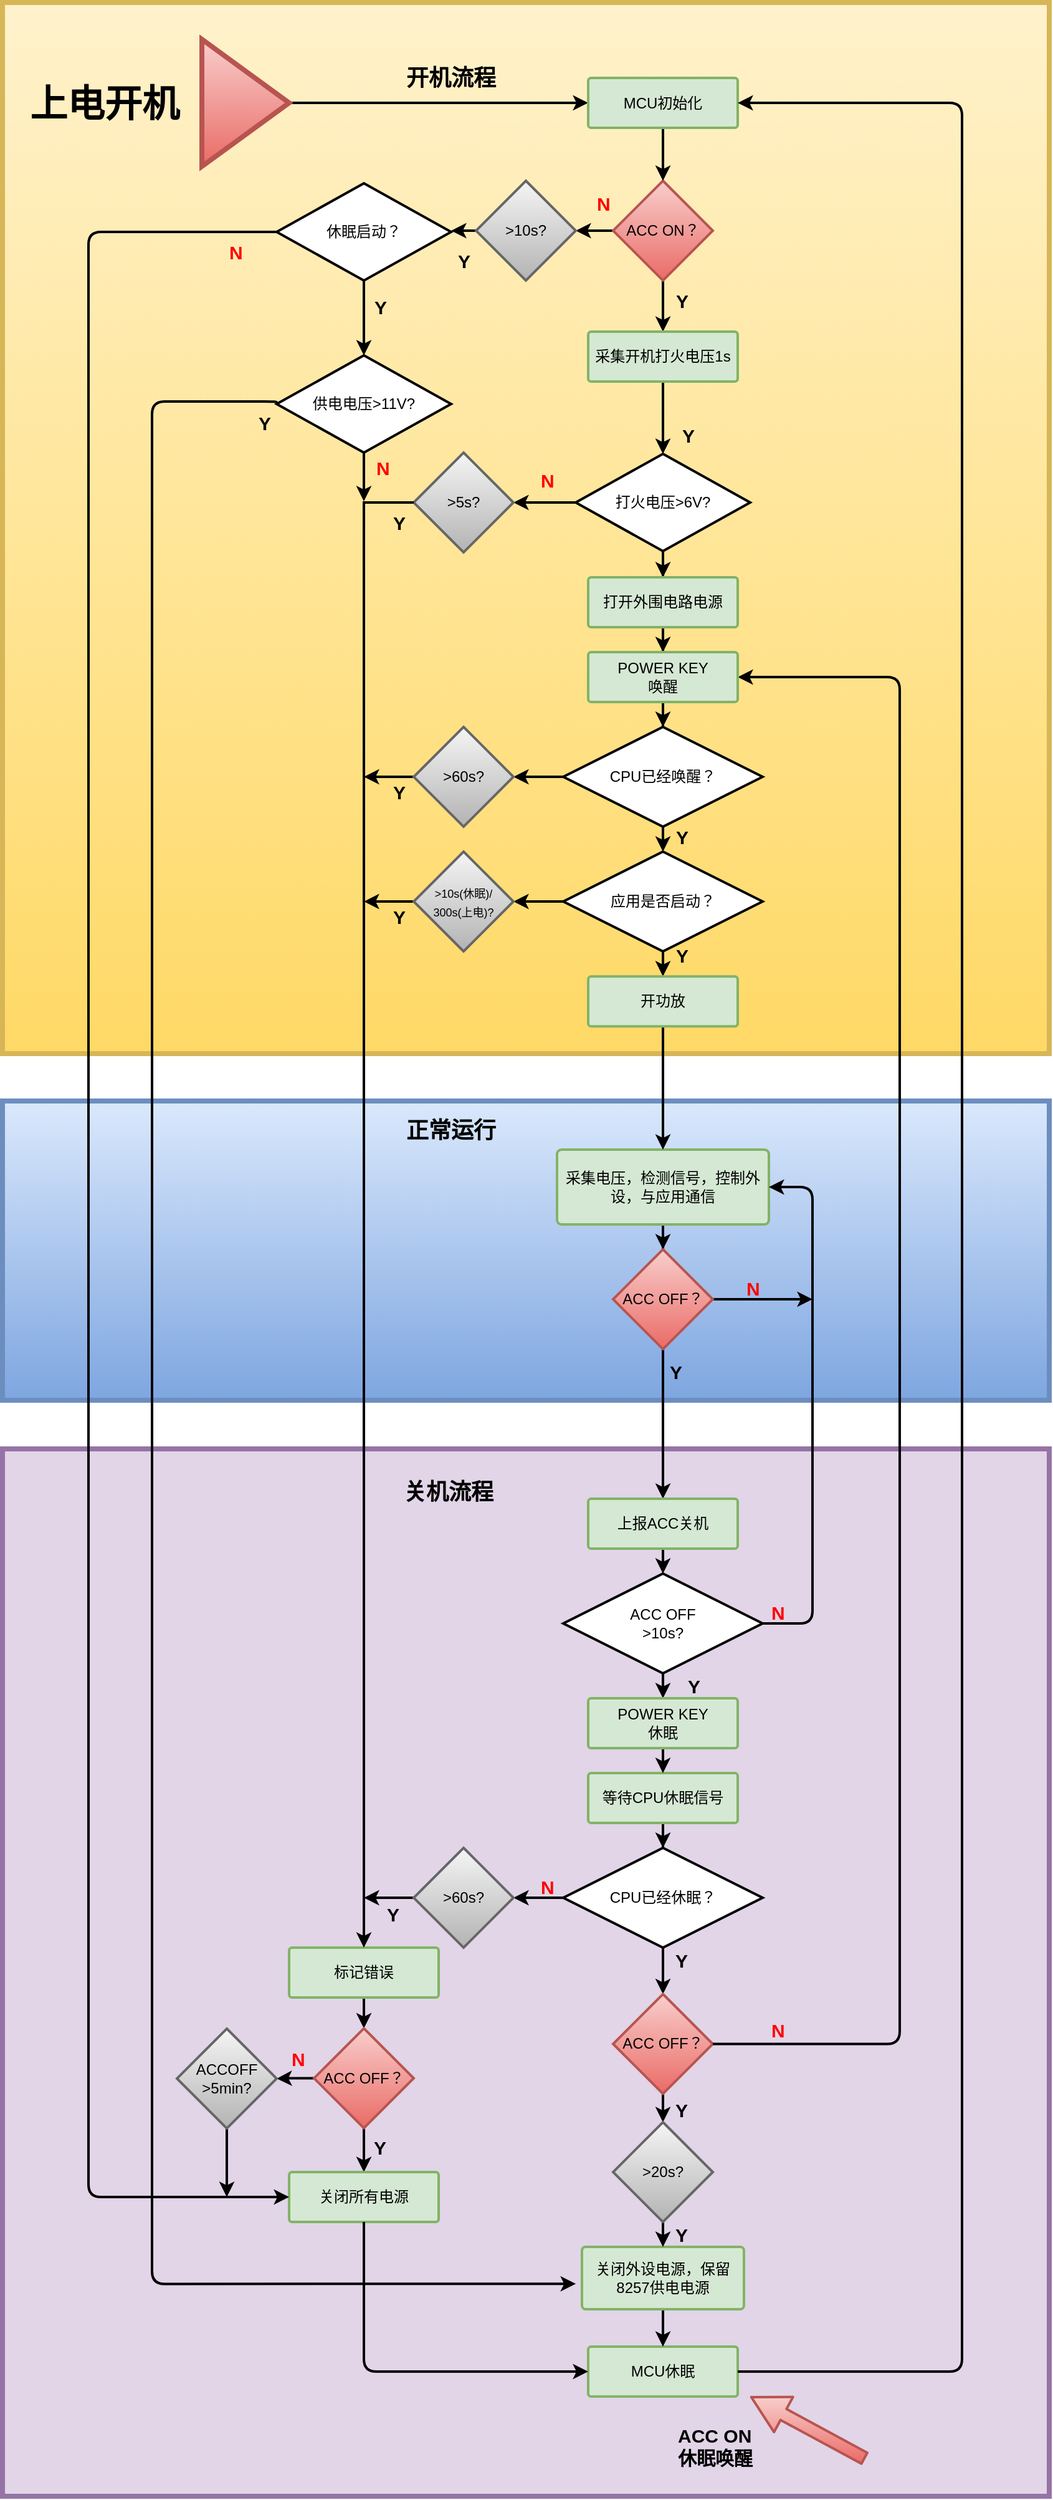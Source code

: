 <mxfile version="12.1.9" type="github" pages="2">
  <diagram id="5452c4d5-2808-4cfa-bf48-c7e95f99c216" name="第 1 页">
    <mxGraphModel dx="2370" dy="1243" grid="1" gridSize="10" guides="1" tooltips="1" connect="1" arrows="1" fold="1" page="1" pageScale="1" pageWidth="1654" pageHeight="2336" background="#ffffff" math="0" shadow="0">
      <root>
        <mxCell id="0"/>
        <mxCell id="1" parent="0"/>
        <mxCell id="124" value="" style="rounded=0;whiteSpace=wrap;html=1;labelBackgroundColor=none;strokeColor=#d6b656;strokeWidth=4;fillColor=#fff2cc;gradientColor=#ffd966;fontFamily=Helvetica;fontSize=15;align=center;" parent="1" vertex="1">
          <mxGeometry x="360" y="200" width="840" height="843" as="geometry"/>
        </mxCell>
        <mxCell id="126" value="" style="rounded=0;whiteSpace=wrap;html=1;labelBackgroundColor=none;strokeColor=#9673a6;strokeWidth=4;fillColor=#e1d5e7;fontFamily=Helvetica;fontSize=15;align=center;" parent="1" vertex="1">
          <mxGeometry x="360" y="1360" width="840" height="840" as="geometry"/>
        </mxCell>
        <mxCell id="125" value="" style="rounded=0;whiteSpace=wrap;html=1;labelBackgroundColor=none;strokeColor=#6c8ebf;strokeWidth=4;fillColor=#dae8fc;gradientColor=#7ea6e0;fontFamily=Helvetica;fontSize=15;align=center;" parent="1" vertex="1">
          <mxGeometry x="360" y="1081" width="840" height="240" as="geometry"/>
        </mxCell>
        <mxCell id="pvGRQGjDQXarwlFAsB4F-170" value="" style="edgeStyle=orthogonalEdgeStyle;rounded=0;orthogonalLoop=1;jettySize=auto;html=1;strokeWidth=2;" parent="1" source="2" edge="1">
          <mxGeometry relative="1" as="geometry">
            <mxPoint x="890" y="464" as="targetPoint"/>
          </mxGeometry>
        </mxCell>
        <mxCell id="pvGRQGjDQXarwlFAsB4F-186" value="" style="edgeStyle=orthogonalEdgeStyle;rounded=0;orthogonalLoop=1;jettySize=auto;html=1;strokeWidth=2;entryX=1;entryY=0.5;entryDx=0;entryDy=0;" parent="1" source="2" target="pvGRQGjDQXarwlFAsB4F-185" edge="1">
          <mxGeometry relative="1" as="geometry">
            <mxPoint x="770" y="396" as="targetPoint"/>
          </mxGeometry>
        </mxCell>
        <mxCell id="2" value="&lt;font style=&quot;vertical-align: inherit&quot;&gt;&lt;font style=&quot;vertical-align: inherit&quot;&gt;ACC ON？&lt;/font&gt;&lt;/font&gt;" style="rhombus;whiteSpace=wrap;html=1;strokeWidth=2;fillColor=#f8cecc;fontFamily=Helvetica;align=center;strokeColor=#b85450;gradientColor=#ea6b66;" parent="1" vertex="1">
          <mxGeometry x="850" y="343" width="80" height="80" as="geometry"/>
        </mxCell>
        <mxCell id="5M7W1DcDn0irqYReFAKf-177" value="" style="edgeStyle=orthogonalEdgeStyle;rounded=0;orthogonalLoop=1;jettySize=auto;html=1;strokeWidth=2;" parent="1" source="3" target="5M7W1DcDn0irqYReFAKf-175" edge="1">
          <mxGeometry relative="1" as="geometry"/>
        </mxCell>
        <mxCell id="3" value="&lt;font style=&quot;vertical-align: inherit&quot;&gt;&lt;font style=&quot;vertical-align: inherit&quot;&gt;&lt;font style=&quot;vertical-align: inherit&quot;&gt;&lt;font style=&quot;vertical-align: inherit&quot;&gt;&lt;font style=&quot;vertical-align: inherit&quot;&gt;&lt;font style=&quot;vertical-align: inherit&quot;&gt;&lt;font style=&quot;vertical-align: inherit&quot;&gt;&lt;font style=&quot;vertical-align: inherit&quot;&gt;打火电压&amp;gt;6V?&lt;/font&gt;&lt;/font&gt;&lt;/font&gt;&lt;/font&gt;&lt;/font&gt;&lt;/font&gt;&lt;/font&gt;&lt;/font&gt;" style="strokeWidth=2;html=1;shape=mxgraph.flowchart.decision;whiteSpace=wrap;fillColor=#ffffff;fontFamily=Helvetica;align=center;strokeColor=#000000;" parent="1" vertex="1">
          <mxGeometry x="820" y="562" width="140" height="78" as="geometry"/>
        </mxCell>
        <mxCell id="w2s6LgRouyM42ttrvnSr-178" value="" style="edgeStyle=orthogonalEdgeStyle;rounded=0;orthogonalLoop=1;jettySize=auto;html=1;strokeWidth=2;" parent="1" source="3" edge="1">
          <mxGeometry relative="1" as="geometry">
            <mxPoint x="890" y="661" as="targetPoint"/>
          </mxGeometry>
        </mxCell>
        <mxCell id="pvGRQGjDQXarwlFAsB4F-179" value="" style="edgeStyle=orthogonalEdgeStyle;rounded=0;orthogonalLoop=1;jettySize=auto;html=1;strokeWidth=2;" parent="1" source="4" target="pvGRQGjDQXarwlFAsB4F-171" edge="1">
          <mxGeometry relative="1" as="geometry">
            <mxPoint x="890" y="781" as="targetPoint"/>
          </mxGeometry>
        </mxCell>
        <mxCell id="4" value="&lt;font style=&quot;vertical-align: inherit&quot;&gt;&lt;font style=&quot;vertical-align: inherit&quot;&gt;打开外围电路电源&lt;/font&gt;&lt;/font&gt;" style="strokeWidth=2;html=1;shape=mxgraph.flowchart.process;whiteSpace=wrap;fillColor=#d5e8d4;fontFamily=Helvetica;align=center;strokeColor=#82b366;" parent="1" vertex="1">
          <mxGeometry x="830" y="661" width="120" height="40" as="geometry"/>
        </mxCell>
        <mxCell id="39" style="edgeStyle=orthogonalEdgeStyle;rounded=0;html=1;endSize=6;jettySize=auto;orthogonalLoop=1;strokeWidth=2;fontFamily=Helvetica;" parent="1" source="5" edge="1">
          <mxGeometry relative="1" as="geometry">
            <mxPoint x="890" y="881" as="targetPoint"/>
          </mxGeometry>
        </mxCell>
        <mxCell id="pvGRQGjDQXarwlFAsB4F-174" value="" style="edgeStyle=orthogonalEdgeStyle;rounded=0;orthogonalLoop=1;jettySize=auto;html=1;strokeWidth=2;" parent="1" source="5" edge="1">
          <mxGeometry relative="1" as="geometry">
            <mxPoint x="770" y="821" as="targetPoint"/>
          </mxGeometry>
        </mxCell>
        <mxCell id="5" value="CPU已经唤醒？" style="strokeWidth=2;html=1;shape=mxgraph.flowchart.decision;whiteSpace=wrap;fillColor=#ffffff;fontFamily=Helvetica;align=center;strokeColor=#000000;" parent="1" vertex="1">
          <mxGeometry x="810" y="781" width="160" height="80" as="geometry"/>
        </mxCell>
        <mxCell id="21" value="Y" style="text;html=1;resizable=0;points=[];autosize=1;align=center;verticalAlign=middle;spacingTop=-4;fontFamily=Helvetica;labelPosition=center;verticalLabelPosition=middle;strokeWidth=2;fontSize=15;fontStyle=1" parent="1" vertex="1">
          <mxGeometry x="895" y="436" width="20" height="10" as="geometry"/>
        </mxCell>
        <mxCell id="25" value="&lt;span style=&quot;font-size: 15px&quot;&gt;&lt;font color=&quot;#ff0000&quot;&gt;N&lt;/font&gt;&lt;/span&gt;" style="text;html=1;resizable=0;points=[];autosize=1;align=left;verticalAlign=top;spacingTop=-4;fontFamily=Helvetica;strokeWidth=2;fontSize=15;fontStyle=1" parent="1" vertex="1">
          <mxGeometry x="835" y="350" width="30" height="20" as="geometry"/>
        </mxCell>
        <mxCell id="41" style="edgeStyle=orthogonalEdgeStyle;rounded=0;html=1;endSize=6;jettySize=auto;orthogonalLoop=1;strokeWidth=2;fontFamily=Helvetica;" parent="1" source="27" target="40" edge="1">
          <mxGeometry relative="1" as="geometry"/>
        </mxCell>
        <mxCell id="27" value="&lt;font style=&quot;vertical-align: inherit&quot;&gt;&lt;font style=&quot;vertical-align: inherit&quot;&gt;&lt;font style=&quot;vertical-align: inherit&quot;&gt;&lt;font style=&quot;vertical-align: inherit&quot;&gt;采集电压，检测信号，控制外设，与应用通信&lt;/font&gt;&lt;/font&gt;&lt;/font&gt;&lt;/font&gt;&lt;br&gt;" style="strokeWidth=2;html=1;shape=mxgraph.flowchart.process;whiteSpace=wrap;fillColor=#d5e8d4;fontFamily=Helvetica;align=center;strokeColor=#82b366;" parent="1" vertex="1">
          <mxGeometry x="805" y="1120" width="170" height="60" as="geometry"/>
        </mxCell>
        <mxCell id="95" style="edgeStyle=orthogonalEdgeStyle;rounded=0;html=1;entryX=0.5;entryY=0;entryPerimeter=0;endSize=6;jettySize=auto;orthogonalLoop=1;strokeWidth=2;fontFamily=Helvetica;fontSize=15;" parent="1" source="40" target="71" edge="1">
          <mxGeometry relative="1" as="geometry">
            <mxPoint x="889.833" y="1469.667" as="targetPoint"/>
          </mxGeometry>
        </mxCell>
        <mxCell id="w2s6LgRouyM42ttrvnSr-221" value="" style="edgeStyle=orthogonalEdgeStyle;rounded=0;orthogonalLoop=1;jettySize=auto;html=1;strokeWidth=2;" parent="1" source="40" edge="1">
          <mxGeometry relative="1" as="geometry">
            <mxPoint x="1010" y="1240" as="targetPoint"/>
            <Array as="points">
              <mxPoint x="1010" y="1240"/>
            </Array>
          </mxGeometry>
        </mxCell>
        <mxCell id="40" value="&lt;font style=&quot;vertical-align: inherit&quot;&gt;&lt;font style=&quot;vertical-align: inherit&quot;&gt;&lt;font style=&quot;vertical-align: inherit&quot;&gt;&lt;font style=&quot;vertical-align: inherit&quot;&gt;ACC OFF？&lt;/font&gt;&lt;/font&gt;&lt;/font&gt;&lt;/font&gt;" style="rhombus;whiteSpace=wrap;html=1;strokeWidth=2;fillColor=#f8cecc;fontFamily=Helvetica;align=center;strokeColor=#b85450;gradientColor=#ea6b66;" parent="1" vertex="1">
          <mxGeometry x="850" y="1200" width="80" height="80" as="geometry"/>
        </mxCell>
        <mxCell id="161" style="edgeStyle=orthogonalEdgeStyle;rounded=1;html=1;entryX=0.5;entryY=0;endSize=6;jettySize=auto;orthogonalLoop=1;strokeWidth=2;fontFamily=Helvetica;fontSize=15;exitX=0.5;exitY=1;exitDx=0;exitDy=0;exitPerimeter=0;entryDx=0;entryDy=0;entryPerimeter=0;" parent="1" source="qI7u0SJzhfAtIiUKy6f_-194" target="158" edge="1">
          <mxGeometry relative="1" as="geometry">
            <mxPoint x="889.759" y="1559.759" as="sourcePoint"/>
            <mxPoint x="889.944" y="1580.056" as="targetPoint"/>
          </mxGeometry>
        </mxCell>
        <mxCell id="160" style="edgeStyle=orthogonalEdgeStyle;rounded=1;html=1;entryX=0.5;entryY=0;endSize=6;jettySize=auto;orthogonalLoop=1;strokeWidth=2;fontFamily=Helvetica;fontSize=15;entryDx=0;entryDy=0;entryPerimeter=0;" parent="1" source="71" target="qI7u0SJzhfAtIiUKy6f_-194" edge="1">
          <mxGeometry relative="1" as="geometry">
            <mxPoint x="889.759" y="1479.931" as="targetPoint"/>
          </mxGeometry>
        </mxCell>
        <mxCell id="71" value="上报ACC关机" style="strokeWidth=2;html=1;shape=mxgraph.flowchart.process;whiteSpace=wrap;fillColor=#d5e8d4;fontFamily=Helvetica;align=center;strokeColor=#82b366;" parent="1" vertex="1">
          <mxGeometry x="830" y="1400" width="120" height="40" as="geometry"/>
        </mxCell>
        <mxCell id="77" value="MCU休眠" style="strokeWidth=2;html=1;shape=mxgraph.flowchart.process;whiteSpace=wrap;fillColor=#d5e8d4;fontFamily=Helvetica;align=center;strokeColor=#82b366;" parent="1" vertex="1">
          <mxGeometry x="830" y="2080" width="120" height="40" as="geometry"/>
        </mxCell>
        <mxCell id="w2s6LgRouyM42ttrvnSr-183" value="" style="edgeStyle=orthogonalEdgeStyle;rounded=0;orthogonalLoop=1;jettySize=auto;html=1;strokeWidth=2;" parent="1" source="84" target="w2s6LgRouyM42ttrvnSr-182" edge="1">
          <mxGeometry relative="1" as="geometry"/>
        </mxCell>
        <mxCell id="84" value="&lt;font style=&quot;vertical-align: inherit&quot;&gt;&lt;font style=&quot;vertical-align: inherit&quot;&gt;&lt;font style=&quot;vertical-align: inherit&quot;&gt;&lt;font style=&quot;vertical-align: inherit&quot;&gt;等待CPU休眠信号&lt;/font&gt;&lt;/font&gt;&lt;/font&gt;&lt;/font&gt;" style="strokeWidth=2;html=1;shape=mxgraph.flowchart.process;whiteSpace=wrap;fillColor=#d5e8d4;fontFamily=Helvetica;align=center;strokeColor=#82b366;" parent="1" vertex="1">
          <mxGeometry x="830" y="1620" width="120" height="40" as="geometry"/>
        </mxCell>
        <mxCell id="w2s6LgRouyM42ttrvnSr-211" value="" style="edgeStyle=orthogonalEdgeStyle;rounded=0;orthogonalLoop=1;jettySize=auto;html=1;strokeWidth=2;entryX=0.5;entryY=0;entryDx=0;entryDy=0;entryPerimeter=0;" parent="1" source="85" target="77" edge="1">
          <mxGeometry relative="1" as="geometry">
            <mxPoint x="890" y="2252.5" as="targetPoint"/>
          </mxGeometry>
        </mxCell>
        <mxCell id="85" value="关闭外设电源，保留8257供电电源" style="strokeWidth=2;html=1;shape=mxgraph.flowchart.process;whiteSpace=wrap;fillColor=#d5e8d4;fontFamily=Helvetica;align=center;strokeColor=#82b366;" parent="1" vertex="1">
          <mxGeometry x="825" y="2000" width="130" height="50" as="geometry"/>
        </mxCell>
        <mxCell id="121" value="Y" style="text;html=1;resizable=0;points=[];autosize=1;align=center;verticalAlign=middle;spacingTop=-4;fontFamily=Helvetica;labelPosition=center;verticalLabelPosition=middle;strokeWidth=2;fontSize=15;fontStyle=1" parent="1" vertex="1">
          <mxGeometry x="900" y="544" width="20" height="10" as="geometry"/>
        </mxCell>
        <mxCell id="127" value="" style="shape=flexArrow;endArrow=classic;html=1;fillColor=#f8cecc;strokeWidth=2;fontFamily=Helvetica;fontSize=15;strokeColor=#b85450;gradientColor=#ea6b66;width=9;endSize=9.13;" parent="1" edge="1">
          <mxGeometry width="50" height="50" relative="1" as="geometry">
            <mxPoint x="1052.5" y="2170" as="sourcePoint"/>
            <mxPoint x="960" y="2120" as="targetPoint"/>
          </mxGeometry>
        </mxCell>
        <mxCell id="128" value="&lt;b&gt;&lt;font style=&quot;vertical-align: inherit&quot;&gt;&lt;font style=&quot;vertical-align: inherit&quot;&gt;ACC ON&lt;br&gt;休眠唤醒&lt;br&gt;&lt;/font&gt;&lt;/font&gt;&lt;/b&gt;" style="text;html=1;resizable=0;points=[];autosize=1;align=left;verticalAlign=top;spacingTop=-4;fontSize=15;fontFamily=Helvetica;" parent="1" vertex="1">
          <mxGeometry x="900" y="2140" width="80" height="40" as="geometry"/>
        </mxCell>
        <mxCell id="132" style="edgeStyle=orthogonalEdgeStyle;rounded=0;html=1;endSize=6;jettySize=auto;orthogonalLoop=1;strokeWidth=2;fontFamily=Helvetica;fontSize=15;entryX=0;entryY=0.5;entryPerimeter=0;" parent="1" source="129" target="133" edge="1">
          <mxGeometry relative="1" as="geometry">
            <mxPoint x="685" y="310.5" as="targetPoint"/>
          </mxGeometry>
        </mxCell>
        <mxCell id="129" value="" style="triangle;whiteSpace=wrap;html=1;labelBackgroundColor=none;strokeColor=#b85450;strokeWidth=4;fillColor=#f8cecc;gradientColor=#ea6b66;fontFamily=Helvetica;fontSize=15;align=center;" parent="1" vertex="1">
          <mxGeometry x="520" y="229.5" width="70" height="102" as="geometry"/>
        </mxCell>
        <mxCell id="130" value="&lt;b&gt;&lt;font style=&quot;font-size: 30px&quot;&gt;上电开机&lt;/font&gt;&lt;/b&gt;" style="text;html=1;resizable=0;points=[];autosize=1;align=left;verticalAlign=top;spacingTop=-4;fontSize=15;fontFamily=Helvetica;" parent="1" vertex="1">
          <mxGeometry x="380" y="260.5" width="140" height="20" as="geometry"/>
        </mxCell>
        <mxCell id="135" style="edgeStyle=orthogonalEdgeStyle;rounded=0;html=1;endSize=6;jettySize=auto;orthogonalLoop=1;strokeWidth=2;fontFamily=Helvetica;fontSize=15;entryX=0.5;entryY=0;entryDx=0;entryDy=0;" parent="1" source="133" target="2" edge="1">
          <mxGeometry relative="1" as="geometry">
            <mxPoint x="890" y="320" as="targetPoint"/>
          </mxGeometry>
        </mxCell>
        <mxCell id="133" value="MCU初始化" style="strokeWidth=2;html=1;shape=mxgraph.flowchart.process;whiteSpace=wrap;fillColor=#d5e8d4;fontFamily=Helvetica;align=center;strokeColor=#82b366;" parent="1" vertex="1">
          <mxGeometry x="830" y="260.5" width="120" height="40" as="geometry"/>
        </mxCell>
        <mxCell id="137" value="&lt;b&gt;&lt;font style=&quot;font-size: 18px&quot;&gt;开机流程&lt;/font&gt;&lt;/b&gt;" style="text;html=1;strokeColor=none;fillColor=none;align=center;verticalAlign=middle;whiteSpace=wrap;rounded=0;labelBackgroundColor=none;fontFamily=Helvetica;fontSize=15;" parent="1" vertex="1">
          <mxGeometry x="675" y="245.5" width="90" height="30" as="geometry"/>
        </mxCell>
        <mxCell id="150" value="Y" style="text;html=1;resizable=0;points=[];autosize=1;align=center;verticalAlign=middle;spacingTop=-4;fontFamily=Helvetica;labelPosition=center;verticalLabelPosition=middle;strokeWidth=2;fontSize=15;fontStyle=1" parent="1" vertex="1">
          <mxGeometry x="895" y="961" width="20" height="10" as="geometry"/>
        </mxCell>
        <mxCell id="152" value="&lt;b&gt;&lt;font style=&quot;font-size: 18px&quot;&gt;正常运行&lt;/font&gt;&lt;/b&gt;" style="text;html=1;strokeColor=none;fillColor=none;align=center;verticalAlign=middle;whiteSpace=wrap;rounded=0;labelBackgroundColor=none;fontFamily=Helvetica;fontSize=15;" parent="1" vertex="1">
          <mxGeometry x="675" y="1090" width="90" height="30" as="geometry"/>
        </mxCell>
        <mxCell id="153" value="&lt;b&gt;&lt;font style=&quot;font-size: 18px&quot;&gt;关机流程&lt;/font&gt;&lt;/b&gt;" style="text;html=1;strokeColor=none;fillColor=none;align=center;verticalAlign=middle;whiteSpace=wrap;rounded=0;labelBackgroundColor=none;fontFamily=Helvetica;fontSize=15;" parent="1" vertex="1">
          <mxGeometry x="672.5" y="1380" width="90" height="30" as="geometry"/>
        </mxCell>
        <mxCell id="pvGRQGjDQXarwlFAsB4F-184" value="" style="edgeStyle=orthogonalEdgeStyle;rounded=0;orthogonalLoop=1;jettySize=auto;html=1;strokeWidth=2;" parent="1" source="158" edge="1">
          <mxGeometry relative="1" as="geometry">
            <mxPoint x="890" y="1620" as="targetPoint"/>
          </mxGeometry>
        </mxCell>
        <mxCell id="158" value="&lt;span&gt;&lt;font style=&quot;vertical-align: inherit&quot;&gt;&lt;font style=&quot;vertical-align: inherit&quot;&gt;POWER KEY&lt;br&gt;休眠&lt;br&gt;&lt;/font&gt;&lt;/font&gt;&lt;/span&gt;" style="strokeWidth=2;html=1;shape=mxgraph.flowchart.process;whiteSpace=wrap;fillColor=#d5e8d4;fontFamily=Helvetica;align=center;strokeColor=#82b366;" parent="1" vertex="1">
          <mxGeometry x="830" y="1560" width="120" height="40" as="geometry"/>
        </mxCell>
        <mxCell id="164" value="&lt;font color=&quot;#ff0000&quot;&gt;N&lt;/font&gt;" style="text;html=1;resizable=0;points=[];autosize=1;align=left;verticalAlign=top;spacingTop=-4;fontFamily=Helvetica;fontSize=15;fontStyle=1" parent="1" vertex="1">
          <mxGeometry x="975" y="1480" width="30" height="20" as="geometry"/>
        </mxCell>
        <mxCell id="qI7u0SJzhfAtIiUKy6f_-200" style="edgeStyle=orthogonalEdgeStyle;rounded=0;html=1;jettySize=auto;orthogonalLoop=1;strokeWidth=2;" parent="1" source="qI7u0SJzhfAtIiUKy6f_-174" edge="1">
          <mxGeometry relative="1" as="geometry">
            <mxPoint x="890" y="981" as="targetPoint"/>
          </mxGeometry>
        </mxCell>
        <mxCell id="pvGRQGjDQXarwlFAsB4F-175" value="" style="edgeStyle=orthogonalEdgeStyle;rounded=0;orthogonalLoop=1;jettySize=auto;html=1;strokeWidth=2;" parent="1" source="qI7u0SJzhfAtIiUKy6f_-174" edge="1">
          <mxGeometry relative="1" as="geometry">
            <mxPoint x="770" y="921" as="targetPoint"/>
          </mxGeometry>
        </mxCell>
        <mxCell id="qI7u0SJzhfAtIiUKy6f_-174" value="应用是否启动？" style="strokeWidth=2;html=1;shape=mxgraph.flowchart.decision;whiteSpace=wrap;fillColor=#ffffff;fontFamily=Helvetica;align=center;strokeColor=#000000;" parent="1" vertex="1">
          <mxGeometry x="810" y="881" width="160" height="80" as="geometry"/>
        </mxCell>
        <mxCell id="qI7u0SJzhfAtIiUKy6f_-192" value="" style="edgeStyle=orthogonalEdgeStyle;rounded=0;html=1;jettySize=auto;orthogonalLoop=1;strokeWidth=2;entryX=0.5;entryY=0;entryPerimeter=0;" parent="1" source="qI7u0SJzhfAtIiUKy6f_-178" target="27" edge="1">
          <mxGeometry relative="1" as="geometry">
            <mxPoint x="890" y="1180.143" as="targetPoint"/>
          </mxGeometry>
        </mxCell>
        <mxCell id="qI7u0SJzhfAtIiUKy6f_-178" value="开功放" style="strokeWidth=2;html=1;shape=mxgraph.flowchart.process;whiteSpace=wrap;fillColor=#d5e8d4;fontFamily=Helvetica;align=center;strokeColor=#82b366;" parent="1" vertex="1">
          <mxGeometry x="830" y="981.143" width="120" height="40" as="geometry"/>
        </mxCell>
        <mxCell id="qI7u0SJzhfAtIiUKy6f_-194" value="ACC OFF&lt;br&gt;&amp;gt;10s?&lt;br&gt;" style="strokeWidth=2;html=1;shape=mxgraph.flowchart.decision;whiteSpace=wrap;fillColor=#ffffff;fontFamily=Helvetica;align=center;strokeColor=#000000;" parent="1" vertex="1">
          <mxGeometry x="810" y="1460" width="160" height="80" as="geometry"/>
        </mxCell>
        <mxCell id="qI7u0SJzhfAtIiUKy6f_-197" value="" style="edgeStyle=elbowEdgeStyle;elbow=horizontal;endArrow=classic;html=1;strokeWidth=2;entryX=1;entryY=0.5;entryDx=0;entryDy=0;exitX=1;exitY=0.5;exitDx=0;exitDy=0;exitPerimeter=0;entryPerimeter=0;" parent="1" source="qI7u0SJzhfAtIiUKy6f_-194" target="27" edge="1">
          <mxGeometry width="50" height="50" relative="1" as="geometry">
            <mxPoint x="970" y="1480" as="sourcePoint"/>
            <mxPoint x="930" y="1270" as="targetPoint"/>
            <Array as="points">
              <mxPoint x="1010" y="1440"/>
            </Array>
          </mxGeometry>
        </mxCell>
        <mxCell id="w2s6LgRouyM42ttrvnSr-181" value="Y" style="text;html=1;resizable=0;points=[];autosize=1;align=center;verticalAlign=middle;spacingTop=-4;fontFamily=Helvetica;labelPosition=center;verticalLabelPosition=middle;strokeWidth=2;fontSize=15;fontStyle=1" parent="1" vertex="1">
          <mxGeometry x="895" y="866" width="20" height="10" as="geometry"/>
        </mxCell>
        <mxCell id="w2s6LgRouyM42ttrvnSr-191" value="" style="edgeStyle=orthogonalEdgeStyle;rounded=0;orthogonalLoop=1;jettySize=auto;html=1;strokeWidth=2;" parent="1" source="w2s6LgRouyM42ttrvnSr-182" edge="1">
          <mxGeometry relative="1" as="geometry">
            <mxPoint x="770" y="1720" as="targetPoint"/>
          </mxGeometry>
        </mxCell>
        <mxCell id="pvGRQGjDQXarwlFAsB4F-189" value="" style="edgeStyle=orthogonalEdgeStyle;rounded=0;orthogonalLoop=1;jettySize=auto;html=1;strokeWidth=2;" parent="1" source="w2s6LgRouyM42ttrvnSr-182" target="w2s6LgRouyM42ttrvnSr-202" edge="1">
          <mxGeometry relative="1" as="geometry"/>
        </mxCell>
        <mxCell id="w2s6LgRouyM42ttrvnSr-182" value="&lt;font style=&quot;vertical-align: inherit&quot;&gt;&lt;font style=&quot;vertical-align: inherit&quot;&gt;CPU已经休眠？&lt;/font&gt;&lt;/font&gt;&lt;br&gt;" style="strokeWidth=2;html=1;shape=mxgraph.flowchart.decision;whiteSpace=wrap;fillColor=#ffffff;fontFamily=Helvetica;align=center;strokeColor=#000000;" parent="1" vertex="1">
          <mxGeometry x="810" y="1680" width="160" height="80" as="geometry"/>
        </mxCell>
        <mxCell id="w2s6LgRouyM42ttrvnSr-187" value="Y" style="text;html=1;strokeColor=none;fillColor=none;align=center;verticalAlign=middle;whiteSpace=wrap;rounded=0;labelBackgroundColor=none;fontFamily=Helvetica;fontSize=15;fontStyle=1" parent="1" vertex="1">
          <mxGeometry x="885" y="1760" width="40" height="20" as="geometry"/>
        </mxCell>
        <mxCell id="w2s6LgRouyM42ttrvnSr-194" value="" style="edgeStyle=orthogonalEdgeStyle;rounded=0;orthogonalLoop=1;jettySize=auto;html=1;strokeWidth=2;entryX=0.5;entryY=0;entryDx=0;entryDy=0;" parent="1" source="w2s6LgRouyM42ttrvnSr-189" target="w2s6LgRouyM42ttrvnSr-190" edge="1">
          <mxGeometry relative="1" as="geometry">
            <mxPoint x="772.5" y="2022.5" as="targetPoint"/>
          </mxGeometry>
        </mxCell>
        <mxCell id="w2s6LgRouyM42ttrvnSr-189" value="&lt;font style=&quot;vertical-align: inherit&quot;&gt;&lt;font style=&quot;vertical-align: inherit&quot;&gt;标记错误&lt;/font&gt;&lt;/font&gt;" style="strokeWidth=2;html=1;shape=mxgraph.flowchart.process;whiteSpace=wrap;fillColor=#d5e8d4;fontFamily=Helvetica;align=center;strokeColor=#82b366;" parent="1" vertex="1">
          <mxGeometry x="590" y="1760" width="120" height="40" as="geometry"/>
        </mxCell>
        <mxCell id="5M7W1DcDn0irqYReFAKf-220" value="" style="edgeStyle=orthogonalEdgeStyle;rounded=0;orthogonalLoop=1;jettySize=auto;html=1;strokeWidth=2;entryX=0.5;entryY=0;entryDx=0;entryDy=0;entryPerimeter=0;" parent="1" source="w2s6LgRouyM42ttrvnSr-190" target="pvGRQGjDQXarwlFAsB4F-191" edge="1">
          <mxGeometry relative="1" as="geometry">
            <mxPoint x="715.5" y="2010" as="targetPoint"/>
            <Array as="points"/>
          </mxGeometry>
        </mxCell>
        <mxCell id="1iUyE1yBu2BaFLiDTHSc-166" value="" style="edgeStyle=orthogonalEdgeStyle;rounded=0;orthogonalLoop=1;jettySize=auto;html=1;strokeWidth=2;" edge="1" parent="1" source="w2s6LgRouyM42ttrvnSr-190" target="1iUyE1yBu2BaFLiDTHSc-165">
          <mxGeometry relative="1" as="geometry"/>
        </mxCell>
        <mxCell id="w2s6LgRouyM42ttrvnSr-190" value="&lt;font style=&quot;vertical-align: inherit&quot;&gt;&lt;font style=&quot;vertical-align: inherit&quot;&gt;ACC OFF？&lt;/font&gt;&lt;/font&gt;" style="rhombus;whiteSpace=wrap;html=1;strokeWidth=2;fillColor=#f8cecc;fontFamily=Helvetica;align=center;strokeColor=#b85450;gradientColor=#ea6b66;" parent="1" vertex="1">
          <mxGeometry x="610" y="1824.759" width="80" height="80" as="geometry"/>
        </mxCell>
        <mxCell id="w2s6LgRouyM42ttrvnSr-196" value="&lt;font color=&quot;#ff0000&quot;&gt;N&lt;/font&gt;" style="text;html=1;resizable=0;points=[];autosize=1;align=left;verticalAlign=top;spacingTop=-4;fontFamily=Helvetica;fontSize=15;fontStyle=1" parent="1" vertex="1">
          <mxGeometry x="790" y="1700" width="30" height="20" as="geometry"/>
        </mxCell>
        <mxCell id="5M7W1DcDn0irqYReFAKf-207" value="" style="edgeStyle=orthogonalEdgeStyle;rounded=0;orthogonalLoop=1;jettySize=auto;html=1;strokeWidth=2;entryX=0.5;entryY=0;entryDx=0;entryDy=0;" parent="1" source="w2s6LgRouyM42ttrvnSr-202" target="5M7W1DcDn0irqYReFAKf-238" edge="1">
          <mxGeometry relative="1" as="geometry">
            <mxPoint x="890" y="1910" as="targetPoint"/>
          </mxGeometry>
        </mxCell>
        <mxCell id="w2s6LgRouyM42ttrvnSr-202" value="&lt;font style=&quot;vertical-align: inherit&quot;&gt;&lt;font style=&quot;vertical-align: inherit&quot;&gt;ACC OFF？&lt;/font&gt;&lt;/font&gt;" style="rhombus;whiteSpace=wrap;html=1;strokeWidth=2;fillColor=#f8cecc;fontFamily=Helvetica;align=center;strokeColor=#b85450;gradientColor=#ea6b66;" parent="1" vertex="1">
          <mxGeometry x="850" y="1797.259" width="80" height="80" as="geometry"/>
        </mxCell>
        <mxCell id="w2s6LgRouyM42ttrvnSr-206" value="Y" style="text;html=1;strokeColor=none;fillColor=none;align=center;verticalAlign=middle;whiteSpace=wrap;rounded=0;labelBackgroundColor=none;fontFamily=Helvetica;fontSize=15;fontStyle=1" parent="1" vertex="1">
          <mxGeometry x="895" y="1540" width="40" height="20" as="geometry"/>
        </mxCell>
        <mxCell id="w2s6LgRouyM42ttrvnSr-214" value="" style="edgeStyle=elbowEdgeStyle;elbow=horizontal;endArrow=classic;html=1;strokeWidth=2;exitX=1;exitY=0.5;exitDx=0;exitDy=0;entryX=1;entryY=0.5;entryDx=0;entryDy=0;entryPerimeter=0;" parent="1" source="w2s6LgRouyM42ttrvnSr-202" target="pvGRQGjDQXarwlFAsB4F-171" edge="1">
          <mxGeometry width="50" height="50" relative="1" as="geometry">
            <mxPoint x="1015.19" y="1859.931" as="sourcePoint"/>
            <mxPoint x="953" y="660" as="targetPoint"/>
            <Array as="points">
              <mxPoint x="1080" y="1290"/>
              <mxPoint x="1070" y="699"/>
              <mxPoint x="1070" y="1210"/>
              <mxPoint x="1060" y="1210"/>
              <mxPoint x="1050" y="1030"/>
              <mxPoint x="1060" y="1030"/>
              <mxPoint x="1050" y="1310"/>
              <mxPoint x="1055.5" y="1790"/>
            </Array>
          </mxGeometry>
        </mxCell>
        <mxCell id="w2s6LgRouyM42ttrvnSr-217" value="Y" style="text;html=1;strokeColor=none;fillColor=none;align=center;verticalAlign=middle;whiteSpace=wrap;rounded=0;labelBackgroundColor=none;fontFamily=Helvetica;fontSize=15;fontStyle=1" parent="1" vertex="1">
          <mxGeometry x="885" y="1880" width="40" height="20" as="geometry"/>
        </mxCell>
        <mxCell id="5M7W1DcDn0irqYReFAKf-244" value="Y" style="text;html=1;strokeColor=none;fillColor=none;align=center;verticalAlign=middle;whiteSpace=wrap;rounded=0;labelBackgroundColor=none;fontFamily=Helvetica;fontSize=15;fontStyle=1" parent="1" vertex="1">
          <mxGeometry x="885" y="1980" width="40" height="20" as="geometry"/>
        </mxCell>
        <mxCell id="w2s6LgRouyM42ttrvnSr-218" value="&lt;font color=&quot;#ff0000&quot;&gt;N&lt;/font&gt;" style="text;html=1;resizable=0;points=[];autosize=1;align=left;verticalAlign=top;spacingTop=-4;fontFamily=Helvetica;fontSize=15;fontStyle=1" parent="1" vertex="1">
          <mxGeometry x="975" y="1815" width="30" height="20" as="geometry"/>
        </mxCell>
        <mxCell id="w2s6LgRouyM42ttrvnSr-219" value="Y" style="text;html=1;strokeColor=none;fillColor=none;align=center;verticalAlign=middle;whiteSpace=wrap;rounded=0;labelBackgroundColor=none;fontFamily=Helvetica;fontSize=15;fontStyle=1" parent="1" vertex="1">
          <mxGeometry x="642.5" y="1910" width="40" height="20" as="geometry"/>
        </mxCell>
        <mxCell id="w2s6LgRouyM42ttrvnSr-220" value="Y" style="text;html=1;resizable=0;points=[];autosize=1;align=center;verticalAlign=middle;spacingTop=-4;fontFamily=Helvetica;labelPosition=center;verticalLabelPosition=middle;strokeWidth=2;fontSize=15;fontStyle=1" parent="1" vertex="1">
          <mxGeometry x="890" y="1295" width="20" height="10" as="geometry"/>
        </mxCell>
        <mxCell id="w2s6LgRouyM42ttrvnSr-222" value="&lt;font color=&quot;#ff0000&quot;&gt;N&lt;/font&gt;" style="text;html=1;resizable=0;points=[];autosize=1;align=left;verticalAlign=top;spacingTop=-4;fontFamily=Helvetica;fontSize=15;fontStyle=1" parent="1" vertex="1">
          <mxGeometry x="955" y="1220" width="30" height="20" as="geometry"/>
        </mxCell>
        <mxCell id="pvGRQGjDQXarwlFAsB4F-178" value="" style="edgeStyle=orthogonalEdgeStyle;rounded=0;orthogonalLoop=1;jettySize=auto;html=1;strokeWidth=2;" parent="1" source="pvGRQGjDQXarwlFAsB4F-171" target="5" edge="1">
          <mxGeometry relative="1" as="geometry"/>
        </mxCell>
        <mxCell id="pvGRQGjDQXarwlFAsB4F-171" value="POWER KEY&lt;br&gt;唤醒" style="strokeWidth=2;html=1;shape=mxgraph.flowchart.process;whiteSpace=wrap;fillColor=#d5e8d4;fontFamily=Helvetica;align=center;strokeColor=#82b366;" parent="1" vertex="1">
          <mxGeometry x="830" y="721" width="120" height="40" as="geometry"/>
        </mxCell>
        <mxCell id="5M7W1DcDn0irqYReFAKf-222" value="" style="edgeStyle=orthogonalEdgeStyle;rounded=0;orthogonalLoop=1;jettySize=auto;html=1;strokeWidth=2;" parent="1" source="pvGRQGjDQXarwlFAsB4F-185" target="5M7W1DcDn0irqYReFAKf-179" edge="1">
          <mxGeometry relative="1" as="geometry">
            <Array as="points">
              <mxPoint x="720" y="384"/>
              <mxPoint x="720" y="384"/>
            </Array>
          </mxGeometry>
        </mxCell>
        <mxCell id="pvGRQGjDQXarwlFAsB4F-185" value="&amp;gt;10s?" style="rhombus;whiteSpace=wrap;html=1;strokeWidth=2;fillColor=#f5f5f5;fontFamily=Helvetica;align=center;strokeColor=#666666;gradientColor=#b3b3b3;" parent="1" vertex="1">
          <mxGeometry x="740" y="343" width="80" height="80" as="geometry"/>
        </mxCell>
        <mxCell id="pvGRQGjDQXarwlFAsB4F-191" value="关闭所有电源&lt;br&gt;" style="strokeWidth=2;html=1;shape=mxgraph.flowchart.process;whiteSpace=wrap;fillColor=#d5e8d4;fontFamily=Helvetica;align=center;strokeColor=#82b366;" parent="1" vertex="1">
          <mxGeometry x="590" y="1940" width="120" height="40" as="geometry"/>
        </mxCell>
        <mxCell id="pvGRQGjDQXarwlFAsB4F-181" value="" style="edgeStyle=segmentEdgeStyle;endArrow=classic;html=1;strokeWidth=2;entryX=0;entryY=0.5;entryDx=0;entryDy=0;entryPerimeter=0;exitX=0.5;exitY=1;exitDx=0;exitDy=0;exitPerimeter=0;" parent="1" source="pvGRQGjDQXarwlFAsB4F-191" target="77" edge="1">
          <mxGeometry width="50" height="50" relative="1" as="geometry">
            <mxPoint x="655" y="1990.5" as="sourcePoint"/>
            <mxPoint x="810" y="2020.5" as="targetPoint"/>
            <Array as="points">
              <mxPoint x="650" y="2100"/>
            </Array>
          </mxGeometry>
        </mxCell>
        <mxCell id="5M7W1DcDn0irqYReFAKf-169" value="" style="edgeStyle=orthogonalEdgeStyle;rounded=0;orthogonalLoop=1;jettySize=auto;html=1;strokeWidth=2;" parent="1" source="5M7W1DcDn0irqYReFAKf-168" target="3" edge="1">
          <mxGeometry relative="1" as="geometry"/>
        </mxCell>
        <mxCell id="5M7W1DcDn0irqYReFAKf-168" value="&lt;font style=&quot;vertical-align: inherit&quot;&gt;&lt;font style=&quot;vertical-align: inherit&quot;&gt;采集开机打火电压1s&lt;/font&gt;&lt;/font&gt;" style="strokeWidth=2;html=1;shape=mxgraph.flowchart.process;whiteSpace=wrap;fillColor=#d5e8d4;fontFamily=Helvetica;align=center;strokeColor=#82b366;" parent="1" vertex="1">
          <mxGeometry x="830" y="464" width="120" height="40" as="geometry"/>
        </mxCell>
        <mxCell id="5M7W1DcDn0irqYReFAKf-227" value="" style="edgeStyle=orthogonalEdgeStyle;rounded=0;orthogonalLoop=1;jettySize=auto;html=1;strokeWidth=2;" parent="1" source="5M7W1DcDn0irqYReFAKf-173" edge="1">
          <mxGeometry relative="1" as="geometry">
            <mxPoint x="650" y="600" as="targetPoint"/>
          </mxGeometry>
        </mxCell>
        <mxCell id="5M7W1DcDn0irqYReFAKf-173" value="&lt;font style=&quot;vertical-align: inherit&quot;&gt;&lt;font style=&quot;vertical-align: inherit&quot;&gt;&lt;font style=&quot;vertical-align: inherit&quot;&gt;&lt;font style=&quot;vertical-align: inherit&quot;&gt;&lt;font style=&quot;vertical-align: inherit&quot;&gt;&lt;font style=&quot;vertical-align: inherit&quot;&gt;&lt;font style=&quot;vertical-align: inherit&quot;&gt;&lt;font style=&quot;vertical-align: inherit&quot;&gt;供电电压&amp;gt;11V?&lt;/font&gt;&lt;/font&gt;&lt;/font&gt;&lt;/font&gt;&lt;/font&gt;&lt;/font&gt;&lt;/font&gt;&lt;/font&gt;" style="strokeWidth=2;html=1;shape=mxgraph.flowchart.decision;whiteSpace=wrap;fillColor=#ffffff;fontFamily=Helvetica;align=center;strokeColor=#000000;" parent="1" vertex="1">
          <mxGeometry x="580" y="483" width="140" height="78" as="geometry"/>
        </mxCell>
        <mxCell id="5M7W1DcDn0irqYReFAKf-175" value="&amp;gt;5s?" style="rhombus;whiteSpace=wrap;html=1;strokeWidth=2;fillColor=#f5f5f5;fontFamily=Helvetica;align=center;strokeColor=#666666;gradientColor=#b3b3b3;" parent="1" vertex="1">
          <mxGeometry x="690" y="561" width="80" height="80" as="geometry"/>
        </mxCell>
        <mxCell id="5M7W1DcDn0irqYReFAKf-193" value="" style="edgeStyle=orthogonalEdgeStyle;rounded=0;orthogonalLoop=1;jettySize=auto;html=1;strokeWidth=2;" parent="1" source="5M7W1DcDn0irqYReFAKf-176" edge="1">
          <mxGeometry relative="1" as="geometry">
            <mxPoint x="650" y="821" as="targetPoint"/>
          </mxGeometry>
        </mxCell>
        <mxCell id="5M7W1DcDn0irqYReFAKf-176" value="&amp;gt;60s?" style="rhombus;whiteSpace=wrap;html=1;strokeWidth=2;fillColor=#f5f5f5;fontFamily=Helvetica;align=center;strokeColor=#666666;gradientColor=#b3b3b3;" parent="1" vertex="1">
          <mxGeometry x="690" y="781" width="80" height="80" as="geometry"/>
        </mxCell>
        <mxCell id="5M7W1DcDn0irqYReFAKf-195" value="" style="edgeStyle=orthogonalEdgeStyle;rounded=0;orthogonalLoop=1;jettySize=auto;html=1;strokeWidth=2;" parent="1" source="5M7W1DcDn0irqYReFAKf-178" edge="1">
          <mxGeometry relative="1" as="geometry">
            <mxPoint x="650" y="921" as="targetPoint"/>
          </mxGeometry>
        </mxCell>
        <mxCell id="5M7W1DcDn0irqYReFAKf-178" value="&lt;font style=&quot;font-size: 9px&quot;&gt;&amp;gt;10s(休眠)/&lt;br style=&quot;font-size: 9px&quot;&gt;300s(上电)?&lt;/font&gt;" style="rhombus;whiteSpace=wrap;html=1;strokeWidth=2;fillColor=#f5f5f5;fontFamily=Helvetica;align=center;strokeColor=#666666;gradientColor=#b3b3b3;" parent="1" vertex="1">
          <mxGeometry x="690" y="881" width="80" height="80" as="geometry"/>
        </mxCell>
        <mxCell id="5M7W1DcDn0irqYReFAKf-223" value="" style="edgeStyle=orthogonalEdgeStyle;rounded=0;orthogonalLoop=1;jettySize=auto;html=1;strokeWidth=2;" parent="1" source="5M7W1DcDn0irqYReFAKf-179" target="5M7W1DcDn0irqYReFAKf-173" edge="1">
          <mxGeometry relative="1" as="geometry"/>
        </mxCell>
        <mxCell id="5M7W1DcDn0irqYReFAKf-179" value="休眠启动？" style="strokeWidth=2;html=1;shape=mxgraph.flowchart.decision;whiteSpace=wrap;fillColor=#ffffff;fontFamily=Helvetica;align=center;strokeColor=#000000;" parent="1" vertex="1">
          <mxGeometry x="580" y="345" width="140" height="78" as="geometry"/>
        </mxCell>
        <mxCell id="5M7W1DcDn0irqYReFAKf-183" value="Y" style="text;html=1;resizable=0;points=[];autosize=1;align=center;verticalAlign=middle;spacingTop=-4;fontFamily=Helvetica;labelPosition=center;verticalLabelPosition=middle;strokeWidth=2;fontSize=15;fontStyle=1" parent="1" vertex="1">
          <mxGeometry x="720" y="404" width="20" height="10" as="geometry"/>
        </mxCell>
        <mxCell id="5M7W1DcDn0irqYReFAKf-189" value="" style="edgeStyle=orthogonalEdgeStyle;rounded=0;orthogonalLoop=1;jettySize=auto;html=1;strokeWidth=2;exitX=0;exitY=0.5;exitDx=0;exitDy=0;entryX=0.5;entryY=0;entryDx=0;entryDy=0;entryPerimeter=0;" parent="1" source="5M7W1DcDn0irqYReFAKf-175" target="w2s6LgRouyM42ttrvnSr-189" edge="1">
          <mxGeometry relative="1" as="geometry">
            <mxPoint x="680" y="601" as="sourcePoint"/>
            <mxPoint x="650" y="1620" as="targetPoint"/>
            <Array as="points">
              <mxPoint x="650" y="601"/>
            </Array>
          </mxGeometry>
        </mxCell>
        <mxCell id="5M7W1DcDn0irqYReFAKf-197" value="Y" style="text;html=1;resizable=0;points=[];autosize=1;align=center;verticalAlign=middle;spacingTop=-4;fontFamily=Helvetica;labelPosition=center;verticalLabelPosition=middle;strokeWidth=2;fontSize=15;fontStyle=1" parent="1" vertex="1">
          <mxGeometry x="652.5" y="441" width="20" height="10" as="geometry"/>
        </mxCell>
        <mxCell id="5M7W1DcDn0irqYReFAKf-198" value="Y" style="text;html=1;resizable=0;points=[];autosize=1;align=center;verticalAlign=middle;spacingTop=-4;fontFamily=Helvetica;labelPosition=center;verticalLabelPosition=middle;strokeWidth=2;fontSize=15;fontStyle=1" parent="1" vertex="1">
          <mxGeometry x="667.5" y="614" width="20" height="10" as="geometry"/>
        </mxCell>
        <mxCell id="5M7W1DcDn0irqYReFAKf-199" value="Y" style="text;html=1;resizable=0;points=[];autosize=1;align=center;verticalAlign=middle;spacingTop=-4;fontFamily=Helvetica;labelPosition=center;verticalLabelPosition=middle;strokeWidth=2;fontSize=15;fontStyle=1" parent="1" vertex="1">
          <mxGeometry x="667.5" y="830" width="20" height="10" as="geometry"/>
        </mxCell>
        <mxCell id="5M7W1DcDn0irqYReFAKf-200" value="Y" style="text;html=1;resizable=0;points=[];autosize=1;align=center;verticalAlign=middle;spacingTop=-4;fontFamily=Helvetica;labelPosition=center;verticalLabelPosition=middle;strokeWidth=2;fontSize=15;fontStyle=1" parent="1" vertex="1">
          <mxGeometry x="667.5" y="930" width="20" height="10" as="geometry"/>
        </mxCell>
        <mxCell id="5M7W1DcDn0irqYReFAKf-203" value="" style="edgeStyle=orthogonalEdgeStyle;rounded=0;orthogonalLoop=1;jettySize=auto;html=1;strokeWidth=2;" parent="1" source="5M7W1DcDn0irqYReFAKf-201" edge="1">
          <mxGeometry relative="1" as="geometry">
            <mxPoint x="650" y="1720" as="targetPoint"/>
          </mxGeometry>
        </mxCell>
        <mxCell id="5M7W1DcDn0irqYReFAKf-201" value="&amp;gt;60s?" style="rhombus;whiteSpace=wrap;html=1;strokeWidth=2;fillColor=#f5f5f5;fontFamily=Helvetica;align=center;strokeColor=#666666;gradientColor=#b3b3b3;" parent="1" vertex="1">
          <mxGeometry x="690" y="1680" width="80" height="80" as="geometry"/>
        </mxCell>
        <mxCell id="5M7W1DcDn0irqYReFAKf-214" value="&lt;span style=&quot;font-size: 15px&quot;&gt;&lt;font color=&quot;#ff0000&quot;&gt;N&lt;/font&gt;&lt;/span&gt;" style="text;html=1;resizable=0;points=[];autosize=1;align=left;verticalAlign=top;spacingTop=-4;fontFamily=Helvetica;strokeWidth=2;fontSize=15;fontStyle=1" parent="1" vertex="1">
          <mxGeometry x="790" y="572" width="30" height="20" as="geometry"/>
        </mxCell>
        <mxCell id="5M7W1DcDn0irqYReFAKf-215" value="&lt;span style=&quot;font-size: 15px&quot;&gt;&lt;font color=&quot;#ff0000&quot;&gt;N&lt;/font&gt;&lt;/span&gt;" style="text;html=1;resizable=0;points=[];autosize=1;align=left;verticalAlign=top;spacingTop=-4;fontFamily=Helvetica;strokeWidth=2;fontSize=15;fontStyle=1" parent="1" vertex="1">
          <mxGeometry x="540" y="389" width="30" height="20" as="geometry"/>
        </mxCell>
        <mxCell id="5M7W1DcDn0irqYReFAKf-228" value="&lt;span style=&quot;font-size: 15px&quot;&gt;&lt;font color=&quot;#ff0000&quot;&gt;N&lt;/font&gt;&lt;/span&gt;" style="text;html=1;resizable=0;points=[];autosize=1;align=left;verticalAlign=top;spacingTop=-4;fontFamily=Helvetica;strokeWidth=2;fontSize=15;fontStyle=1" parent="1" vertex="1">
          <mxGeometry x="657.5" y="562" width="30" height="20" as="geometry"/>
        </mxCell>
        <mxCell id="5M7W1DcDn0irqYReFAKf-233" value="" style="edgeStyle=elbowEdgeStyle;elbow=horizontal;endArrow=classic;html=1;strokeWidth=2;exitX=1;exitY=0.5;exitDx=0;exitDy=0;exitPerimeter=0;entryX=1;entryY=0.5;entryDx=0;entryDy=0;entryPerimeter=0;" parent="1" source="77" target="133" edge="1">
          <mxGeometry width="50" height="50" relative="1" as="geometry">
            <mxPoint x="1055" y="2046.5" as="sourcePoint"/>
            <mxPoint x="900" y="190" as="targetPoint"/>
            <Array as="points">
              <mxPoint x="1130" y="1190"/>
              <mxPoint x="1150" y="770"/>
              <mxPoint x="1150" y="1110"/>
              <mxPoint x="1195" y="1419.5"/>
              <mxPoint x="1185" y="1419.5"/>
              <mxPoint x="1175" y="1239.5"/>
              <mxPoint x="1185" y="1239.5"/>
              <mxPoint x="1175" y="1519.5"/>
              <mxPoint x="1180.5" y="1999.5"/>
            </Array>
          </mxGeometry>
        </mxCell>
        <mxCell id="5M7W1DcDn0irqYReFAKf-240" value="" style="edgeStyle=orthogonalEdgeStyle;rounded=0;orthogonalLoop=1;jettySize=auto;html=1;strokeWidth=2;" parent="1" source="5M7W1DcDn0irqYReFAKf-238" edge="1">
          <mxGeometry relative="1" as="geometry">
            <mxPoint x="890" y="2000" as="targetPoint"/>
          </mxGeometry>
        </mxCell>
        <mxCell id="5M7W1DcDn0irqYReFAKf-238" value="&amp;gt;20s?" style="rhombus;whiteSpace=wrap;html=1;strokeWidth=2;fillColor=#f5f5f5;fontFamily=Helvetica;align=center;strokeColor=#666666;gradientColor=#b3b3b3;" parent="1" vertex="1">
          <mxGeometry x="850" y="1900" width="80" height="80" as="geometry"/>
        </mxCell>
        <mxCell id="mZ7RV-8wpDqQZyUhFjq8-168" value="Y" style="text;html=1;resizable=0;points=[];autosize=1;align=center;verticalAlign=middle;spacingTop=-4;fontFamily=Helvetica;labelPosition=center;verticalLabelPosition=middle;strokeWidth=2;fontSize=15;fontStyle=1" parent="1" vertex="1">
          <mxGeometry x="560" y="534" width="20" height="10" as="geometry"/>
        </mxCell>
        <mxCell id="1iUyE1yBu2BaFLiDTHSc-164" value="Y" style="text;html=1;resizable=0;points=[];autosize=1;align=center;verticalAlign=middle;spacingTop=-4;fontFamily=Helvetica;labelPosition=center;verticalLabelPosition=middle;strokeWidth=2;fontSize=15;fontStyle=1" vertex="1" parent="1">
          <mxGeometry x="662.5" y="1729.5" width="20" height="10" as="geometry"/>
        </mxCell>
        <mxCell id="1iUyE1yBu2BaFLiDTHSc-169" value="" style="edgeStyle=orthogonalEdgeStyle;rounded=0;orthogonalLoop=1;jettySize=auto;html=1;strokeWidth=2;" edge="1" parent="1" source="1iUyE1yBu2BaFLiDTHSc-165">
          <mxGeometry relative="1" as="geometry">
            <mxPoint x="540" y="1960" as="targetPoint"/>
          </mxGeometry>
        </mxCell>
        <mxCell id="1iUyE1yBu2BaFLiDTHSc-165" value="ACCOFF&lt;br&gt;&amp;gt;5min?" style="rhombus;whiteSpace=wrap;html=1;strokeWidth=2;fillColor=#f5f5f5;fontFamily=Helvetica;align=center;strokeColor=#666666;gradientColor=#b3b3b3;" vertex="1" parent="1">
          <mxGeometry x="500" y="1825" width="80" height="80" as="geometry"/>
        </mxCell>
        <mxCell id="1iUyE1yBu2BaFLiDTHSc-167" value="&lt;font color=&quot;#ff0000&quot;&gt;N&lt;/font&gt;" style="text;html=1;resizable=0;points=[];autosize=1;align=left;verticalAlign=top;spacingTop=-4;fontFamily=Helvetica;fontSize=15;fontStyle=1" vertex="1" parent="1">
          <mxGeometry x="590" y="1837.5" width="30" height="20" as="geometry"/>
        </mxCell>
        <mxCell id="1iUyE1yBu2BaFLiDTHSc-170" value="" style="edgeStyle=segmentEdgeStyle;endArrow=classic;html=1;strokeWidth=2;entryX=-0.038;entryY=0.593;entryDx=0;entryDy=0;entryPerimeter=0;" edge="1" parent="1" target="85">
          <mxGeometry width="50" height="50" relative="1" as="geometry">
            <mxPoint x="580" y="521" as="sourcePoint"/>
            <mxPoint x="790" y="2030" as="targetPoint"/>
            <Array as="points">
              <mxPoint x="580" y="520"/>
              <mxPoint x="480" y="520"/>
              <mxPoint x="480" y="2030"/>
            </Array>
          </mxGeometry>
        </mxCell>
        <mxCell id="1iUyE1yBu2BaFLiDTHSc-171" value="" style="edgeStyle=segmentEdgeStyle;endArrow=classic;html=1;strokeWidth=2;entryX=0;entryY=0.5;entryDx=0;entryDy=0;entryPerimeter=0;exitX=0;exitY=0.5;exitDx=0;exitDy=0;exitPerimeter=0;" edge="1" parent="1" source="5M7W1DcDn0irqYReFAKf-179" target="pvGRQGjDQXarwlFAsB4F-191">
          <mxGeometry width="50" height="50" relative="1" as="geometry">
            <mxPoint x="529.441" y="384.824" as="sourcePoint"/>
            <mxPoint x="769.441" y="1894.235" as="targetPoint"/>
            <Array as="points">
              <mxPoint x="429" y="384"/>
              <mxPoint x="429" y="1960"/>
            </Array>
          </mxGeometry>
        </mxCell>
      </root>
    </mxGraphModel>
  </diagram>
  <diagram id="6_17EuFLOs0Diro9vIeQ" name="Page-2">
    <mxGraphModel dx="2728" dy="1865" grid="1" gridSize="10" guides="1" tooltips="1" connect="1" arrows="1" fold="1" page="1" pageScale="1" pageWidth="827" pageHeight="1169" math="0" shadow="0">
      <root>
        <mxCell id="RHKRpgpD1f8SRtwtjAEW-0"/>
        <mxCell id="RHKRpgpD1f8SRtwtjAEW-1" parent="RHKRpgpD1f8SRtwtjAEW-0"/>
        <mxCell id="2O8X0wo7lA39FGXBPfC--0" value="" style="rounded=0;whiteSpace=wrap;html=1;labelBackgroundColor=none;strokeColor=#660033;strokeWidth=4;fillColor=#E6E6E6;gradientColor=none;fontFamily=Helvetica;fontSize=15;align=center;" vertex="1" parent="RHKRpgpD1f8SRtwtjAEW-1">
          <mxGeometry x="1207" y="180" width="890" height="2100" as="geometry"/>
        </mxCell>
      </root>
    </mxGraphModel>
  </diagram>
</mxfile>
